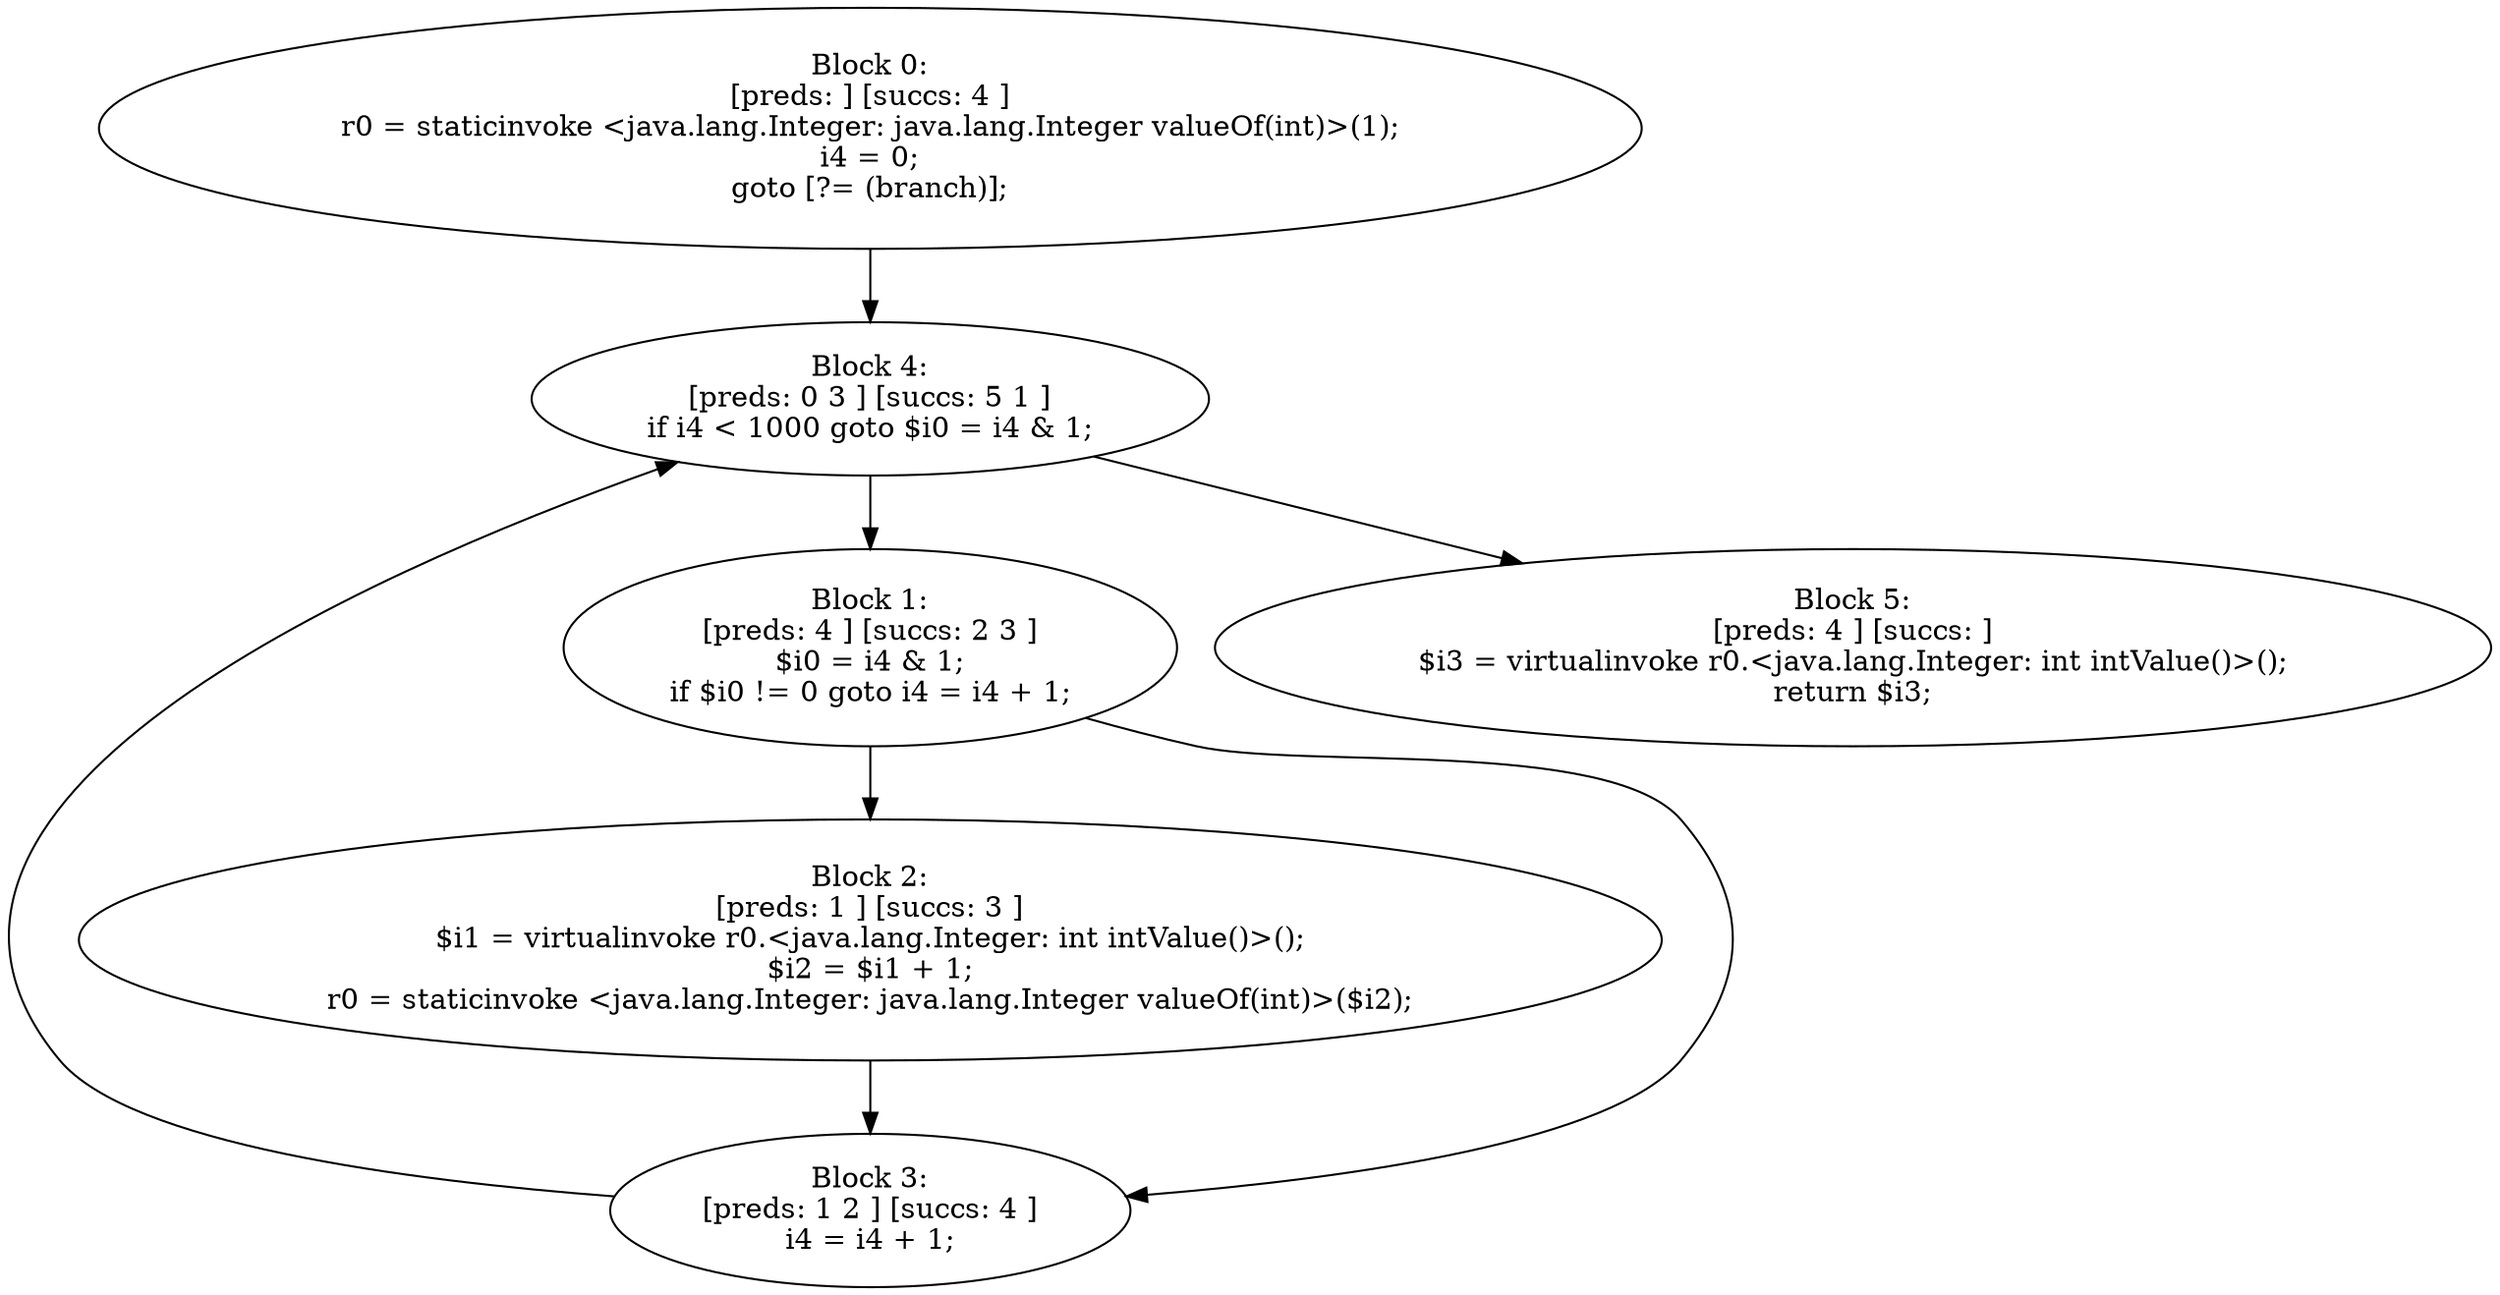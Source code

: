 digraph "unitGraph" {
    "Block 0:
[preds: ] [succs: 4 ]
r0 = staticinvoke <java.lang.Integer: java.lang.Integer valueOf(int)>(1);
i4 = 0;
goto [?= (branch)];
"
    "Block 1:
[preds: 4 ] [succs: 2 3 ]
$i0 = i4 & 1;
if $i0 != 0 goto i4 = i4 + 1;
"
    "Block 2:
[preds: 1 ] [succs: 3 ]
$i1 = virtualinvoke r0.<java.lang.Integer: int intValue()>();
$i2 = $i1 + 1;
r0 = staticinvoke <java.lang.Integer: java.lang.Integer valueOf(int)>($i2);
"
    "Block 3:
[preds: 1 2 ] [succs: 4 ]
i4 = i4 + 1;
"
    "Block 4:
[preds: 0 3 ] [succs: 5 1 ]
if i4 < 1000 goto $i0 = i4 & 1;
"
    "Block 5:
[preds: 4 ] [succs: ]
$i3 = virtualinvoke r0.<java.lang.Integer: int intValue()>();
return $i3;
"
    "Block 0:
[preds: ] [succs: 4 ]
r0 = staticinvoke <java.lang.Integer: java.lang.Integer valueOf(int)>(1);
i4 = 0;
goto [?= (branch)];
"->"Block 4:
[preds: 0 3 ] [succs: 5 1 ]
if i4 < 1000 goto $i0 = i4 & 1;
";
    "Block 1:
[preds: 4 ] [succs: 2 3 ]
$i0 = i4 & 1;
if $i0 != 0 goto i4 = i4 + 1;
"->"Block 2:
[preds: 1 ] [succs: 3 ]
$i1 = virtualinvoke r0.<java.lang.Integer: int intValue()>();
$i2 = $i1 + 1;
r0 = staticinvoke <java.lang.Integer: java.lang.Integer valueOf(int)>($i2);
";
    "Block 1:
[preds: 4 ] [succs: 2 3 ]
$i0 = i4 & 1;
if $i0 != 0 goto i4 = i4 + 1;
"->"Block 3:
[preds: 1 2 ] [succs: 4 ]
i4 = i4 + 1;
";
    "Block 2:
[preds: 1 ] [succs: 3 ]
$i1 = virtualinvoke r0.<java.lang.Integer: int intValue()>();
$i2 = $i1 + 1;
r0 = staticinvoke <java.lang.Integer: java.lang.Integer valueOf(int)>($i2);
"->"Block 3:
[preds: 1 2 ] [succs: 4 ]
i4 = i4 + 1;
";
    "Block 3:
[preds: 1 2 ] [succs: 4 ]
i4 = i4 + 1;
"->"Block 4:
[preds: 0 3 ] [succs: 5 1 ]
if i4 < 1000 goto $i0 = i4 & 1;
";
    "Block 4:
[preds: 0 3 ] [succs: 5 1 ]
if i4 < 1000 goto $i0 = i4 & 1;
"->"Block 5:
[preds: 4 ] [succs: ]
$i3 = virtualinvoke r0.<java.lang.Integer: int intValue()>();
return $i3;
";
    "Block 4:
[preds: 0 3 ] [succs: 5 1 ]
if i4 < 1000 goto $i0 = i4 & 1;
"->"Block 1:
[preds: 4 ] [succs: 2 3 ]
$i0 = i4 & 1;
if $i0 != 0 goto i4 = i4 + 1;
";
}
